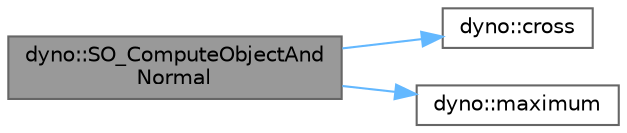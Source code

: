 digraph "dyno::SO_ComputeObjectAndNormal"
{
 // LATEX_PDF_SIZE
  bgcolor="transparent";
  edge [fontname=Helvetica,fontsize=10,labelfontname=Helvetica,labelfontsize=10];
  node [fontname=Helvetica,fontsize=10,shape=box,height=0.2,width=0.4];
  rankdir="LR";
  Node1 [id="Node000001",label="dyno::SO_ComputeObjectAnd\lNormal",height=0.2,width=0.4,color="gray40", fillcolor="grey60", style="filled", fontcolor="black",tooltip=" "];
  Node1 -> Node2 [id="edge1_Node000001_Node000002",color="steelblue1",style="solid",tooltip=" "];
  Node2 [id="Node000002",label="dyno::cross",height=0.2,width=0.4,color="grey40", fillcolor="white", style="filled",URL="$namespacedyno.html#a3a41eab550394ecaa0df89d68418ef98",tooltip=" "];
  Node1 -> Node3 [id="edge2_Node000001_Node000003",color="steelblue1",style="solid",tooltip=" "];
  Node3 [id="Node000003",label="dyno::maximum",height=0.2,width=0.4,color="grey40", fillcolor="white", style="filled",URL="$namespacedyno.html#ace5ae4adfa4b4997bc8604ad790d8f58",tooltip=" "];
}
